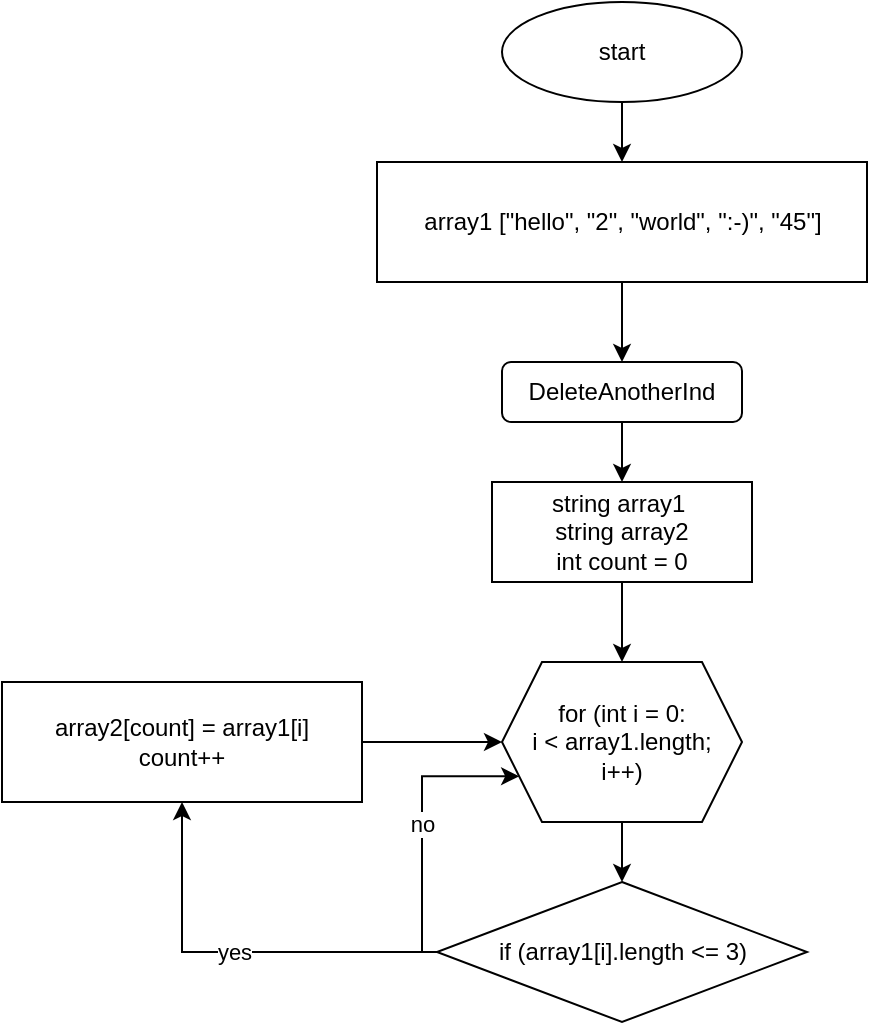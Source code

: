 <mxfile version="20.5.3" type="device"><diagram id="cJRchudr7NNSqo2Et56h" name="Страница 1"><mxGraphModel dx="1561" dy="440" grid="1" gridSize="10" guides="1" tooltips="1" connect="1" arrows="1" fold="1" page="1" pageScale="1" pageWidth="827" pageHeight="1169" math="0" shadow="0"><root><mxCell id="0"/><mxCell id="1" parent="0"/><mxCell id="4aOTfLsLeQ7C-Qb3HAmv-3" value="" style="edgeStyle=orthogonalEdgeStyle;rounded=0;orthogonalLoop=1;jettySize=auto;html=1;" edge="1" parent="1" source="4aOTfLsLeQ7C-Qb3HAmv-1"><mxGeometry relative="1" as="geometry"><mxPoint x="250" y="110" as="targetPoint"/></mxGeometry></mxCell><mxCell id="4aOTfLsLeQ7C-Qb3HAmv-1" value="start" style="ellipse;whiteSpace=wrap;html=1;" vertex="1" parent="1"><mxGeometry x="190" y="30" width="120" height="50" as="geometry"/></mxCell><mxCell id="4aOTfLsLeQ7C-Qb3HAmv-7" value="" style="edgeStyle=orthogonalEdgeStyle;rounded=0;orthogonalLoop=1;jettySize=auto;html=1;" edge="1" parent="1" source="4aOTfLsLeQ7C-Qb3HAmv-4" target="4aOTfLsLeQ7C-Qb3HAmv-6"><mxGeometry relative="1" as="geometry"/></mxCell><mxCell id="4aOTfLsLeQ7C-Qb3HAmv-4" value="string array1&amp;nbsp;&lt;br&gt;string array2&lt;br&gt;int count = 0" style="whiteSpace=wrap;html=1;" vertex="1" parent="1"><mxGeometry x="185" y="270" width="130" height="50" as="geometry"/></mxCell><mxCell id="4aOTfLsLeQ7C-Qb3HAmv-11" value="" style="edgeStyle=orthogonalEdgeStyle;rounded=0;orthogonalLoop=1;jettySize=auto;html=1;" edge="1" parent="1" source="4aOTfLsLeQ7C-Qb3HAmv-6" target="4aOTfLsLeQ7C-Qb3HAmv-10"><mxGeometry relative="1" as="geometry"/></mxCell><mxCell id="4aOTfLsLeQ7C-Qb3HAmv-6" value="for (int i = 0:&lt;br&gt;i &amp;lt; array1.length;&lt;br&gt;i++)" style="shape=hexagon;perimeter=hexagonPerimeter2;whiteSpace=wrap;html=1;fixedSize=1;" vertex="1" parent="1"><mxGeometry x="190" y="360" width="120" height="80" as="geometry"/></mxCell><mxCell id="4aOTfLsLeQ7C-Qb3HAmv-9" value="" style="edgeStyle=orthogonalEdgeStyle;rounded=0;orthogonalLoop=1;jettySize=auto;html=1;" edge="1" parent="1" source="4aOTfLsLeQ7C-Qb3HAmv-8" target="4aOTfLsLeQ7C-Qb3HAmv-4"><mxGeometry relative="1" as="geometry"/></mxCell><mxCell id="4aOTfLsLeQ7C-Qb3HAmv-8" value="DeleteAnotherInd" style="rounded=1;whiteSpace=wrap;html=1;" vertex="1" parent="1"><mxGeometry x="190" y="210" width="120" height="30" as="geometry"/></mxCell><mxCell id="4aOTfLsLeQ7C-Qb3HAmv-13" value="yes" style="edgeStyle=orthogonalEdgeStyle;rounded=0;orthogonalLoop=1;jettySize=auto;html=1;" edge="1" parent="1" source="4aOTfLsLeQ7C-Qb3HAmv-10" target="4aOTfLsLeQ7C-Qb3HAmv-12"><mxGeometry relative="1" as="geometry"/></mxCell><mxCell id="4aOTfLsLeQ7C-Qb3HAmv-15" value="no" style="edgeStyle=orthogonalEdgeStyle;rounded=0;orthogonalLoop=1;jettySize=auto;html=1;entryX=0;entryY=0.75;entryDx=0;entryDy=0;" edge="1" parent="1" source="4aOTfLsLeQ7C-Qb3HAmv-10" target="4aOTfLsLeQ7C-Qb3HAmv-6"><mxGeometry relative="1" as="geometry"><Array as="points"><mxPoint x="150" y="505"/><mxPoint x="150" y="417"/></Array></mxGeometry></mxCell><mxCell id="4aOTfLsLeQ7C-Qb3HAmv-10" value="if (array1[i].length &amp;lt;= 3)" style="rhombus;whiteSpace=wrap;html=1;" vertex="1" parent="1"><mxGeometry x="157.5" y="470" width="185" height="70" as="geometry"/></mxCell><mxCell id="4aOTfLsLeQ7C-Qb3HAmv-14" value="" style="edgeStyle=orthogonalEdgeStyle;rounded=0;orthogonalLoop=1;jettySize=auto;html=1;" edge="1" parent="1" source="4aOTfLsLeQ7C-Qb3HAmv-12" target="4aOTfLsLeQ7C-Qb3HAmv-6"><mxGeometry relative="1" as="geometry"/></mxCell><mxCell id="4aOTfLsLeQ7C-Qb3HAmv-12" value="array2[count] = array1[i]&lt;br&gt;count++" style="whiteSpace=wrap;html=1;" vertex="1" parent="1"><mxGeometry x="-60" y="370" width="180" height="60" as="geometry"/></mxCell><mxCell id="4aOTfLsLeQ7C-Qb3HAmv-17" value="" style="edgeStyle=orthogonalEdgeStyle;rounded=0;orthogonalLoop=1;jettySize=auto;html=1;" edge="1" parent="1" source="4aOTfLsLeQ7C-Qb3HAmv-16" target="4aOTfLsLeQ7C-Qb3HAmv-8"><mxGeometry relative="1" as="geometry"/></mxCell><mxCell id="4aOTfLsLeQ7C-Qb3HAmv-16" value="array1 [&quot;hello&quot;, &quot;2&quot;, &quot;world&quot;, &quot;:-)&quot;, &quot;45&quot;]" style="rounded=0;whiteSpace=wrap;html=1;" vertex="1" parent="1"><mxGeometry x="127.5" y="110" width="245" height="60" as="geometry"/></mxCell></root></mxGraphModel></diagram></mxfile>